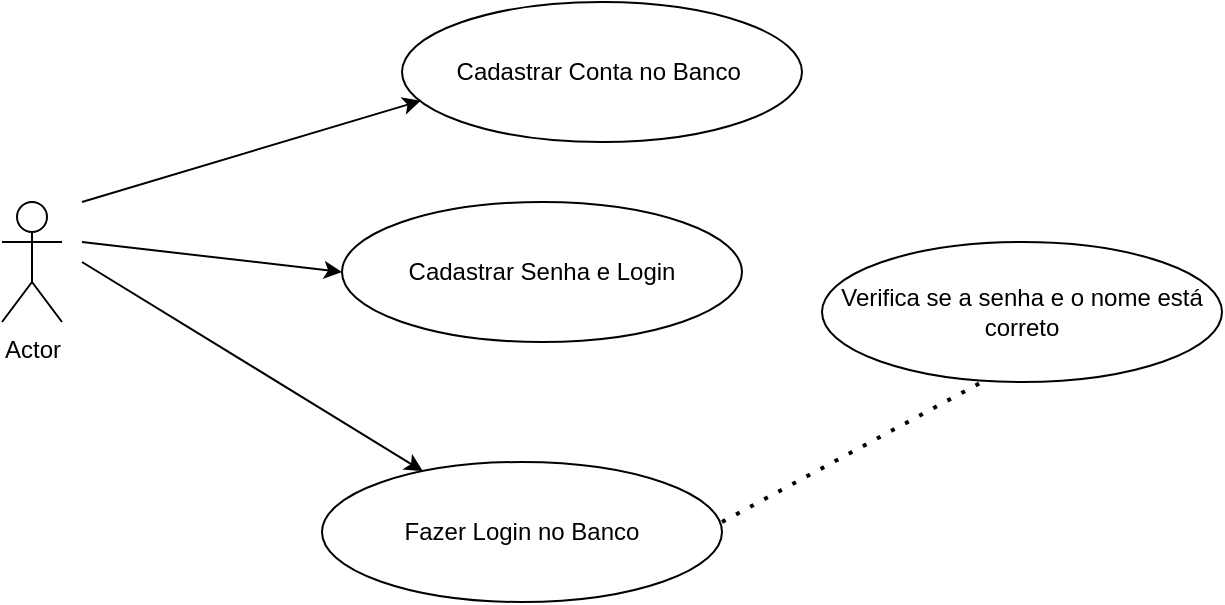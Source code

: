 <mxfile version="24.4.9" type="device">
  <diagram id="C5RBs43oDa-KdzZeNtuy" name="Page-1">
    <mxGraphModel dx="794" dy="446" grid="1" gridSize="10" guides="1" tooltips="1" connect="1" arrows="1" fold="1" page="1" pageScale="1" pageWidth="827" pageHeight="1169" math="0" shadow="0">
      <root>
        <mxCell id="WIyWlLk6GJQsqaUBKTNV-0" />
        <mxCell id="WIyWlLk6GJQsqaUBKTNV-1" parent="WIyWlLk6GJQsqaUBKTNV-0" />
        <mxCell id="xXuN3Ez5D0Ry_NaOg0Dk-0" value="Actor" style="shape=umlActor;verticalLabelPosition=bottom;verticalAlign=top;html=1;outlineConnect=0;" vertex="1" parent="WIyWlLk6GJQsqaUBKTNV-1">
          <mxGeometry x="160" y="280" width="30" height="60" as="geometry" />
        </mxCell>
        <mxCell id="xXuN3Ez5D0Ry_NaOg0Dk-4" value="Fazer Login no Banco" style="ellipse;whiteSpace=wrap;html=1;" vertex="1" parent="WIyWlLk6GJQsqaUBKTNV-1">
          <mxGeometry x="320" y="410" width="200" height="70" as="geometry" />
        </mxCell>
        <mxCell id="xXuN3Ez5D0Ry_NaOg0Dk-5" value="" style="endArrow=classic;html=1;rounded=0;" edge="1" parent="WIyWlLk6GJQsqaUBKTNV-1" target="xXuN3Ez5D0Ry_NaOg0Dk-4">
          <mxGeometry width="50" height="50" relative="1" as="geometry">
            <mxPoint x="200" y="310" as="sourcePoint" />
            <mxPoint x="430" y="310" as="targetPoint" />
          </mxGeometry>
        </mxCell>
        <mxCell id="xXuN3Ez5D0Ry_NaOg0Dk-8" value="" style="group" vertex="1" connectable="0" parent="WIyWlLk6GJQsqaUBKTNV-1">
          <mxGeometry x="520" y="300" width="250" height="140" as="geometry" />
        </mxCell>
        <mxCell id="xXuN3Ez5D0Ry_NaOg0Dk-6" value="" style="endArrow=none;dashed=1;html=1;dashPattern=1 3;strokeWidth=2;rounded=0;" edge="1" parent="xXuN3Ez5D0Ry_NaOg0Dk-8">
          <mxGeometry width="50" height="50" relative="1" as="geometry">
            <mxPoint y="140" as="sourcePoint" />
            <mxPoint x="130" y="70" as="targetPoint" />
          </mxGeometry>
        </mxCell>
        <mxCell id="xXuN3Ez5D0Ry_NaOg0Dk-7" value="Verifica se a senha e o nome está correto" style="ellipse;whiteSpace=wrap;html=1;" vertex="1" parent="xXuN3Ez5D0Ry_NaOg0Dk-8">
          <mxGeometry x="50" width="200" height="70" as="geometry" />
        </mxCell>
        <mxCell id="xXuN3Ez5D0Ry_NaOg0Dk-2" value="Cadastrar Conta no Banco&amp;nbsp;" style="ellipse;whiteSpace=wrap;html=1;" vertex="1" parent="WIyWlLk6GJQsqaUBKTNV-1">
          <mxGeometry x="360" y="180" width="200" height="70" as="geometry" />
        </mxCell>
        <mxCell id="xXuN3Ez5D0Ry_NaOg0Dk-3" value="" style="endArrow=classic;html=1;rounded=0;entryX=0.047;entryY=0.705;entryDx=0;entryDy=0;entryPerimeter=0;" edge="1" parent="WIyWlLk6GJQsqaUBKTNV-1" target="xXuN3Ez5D0Ry_NaOg0Dk-2">
          <mxGeometry width="50" height="50" relative="1" as="geometry">
            <mxPoint x="200" y="280" as="sourcePoint" />
            <mxPoint x="280" y="220" as="targetPoint" />
          </mxGeometry>
        </mxCell>
        <mxCell id="xXuN3Ez5D0Ry_NaOg0Dk-14" value="Cadastrar Senha e Login" style="ellipse;whiteSpace=wrap;html=1;" vertex="1" parent="WIyWlLk6GJQsqaUBKTNV-1">
          <mxGeometry x="330" y="280" width="200" height="70" as="geometry" />
        </mxCell>
        <mxCell id="xXuN3Ez5D0Ry_NaOg0Dk-15" value="" style="endArrow=classic;html=1;rounded=0;entryX=0;entryY=0.5;entryDx=0;entryDy=0;" edge="1" parent="WIyWlLk6GJQsqaUBKTNV-1" target="xXuN3Ez5D0Ry_NaOg0Dk-14">
          <mxGeometry width="50" height="50" relative="1" as="geometry">
            <mxPoint x="200" y="300" as="sourcePoint" />
            <mxPoint x="280" y="250" as="targetPoint" />
          </mxGeometry>
        </mxCell>
      </root>
    </mxGraphModel>
  </diagram>
</mxfile>
